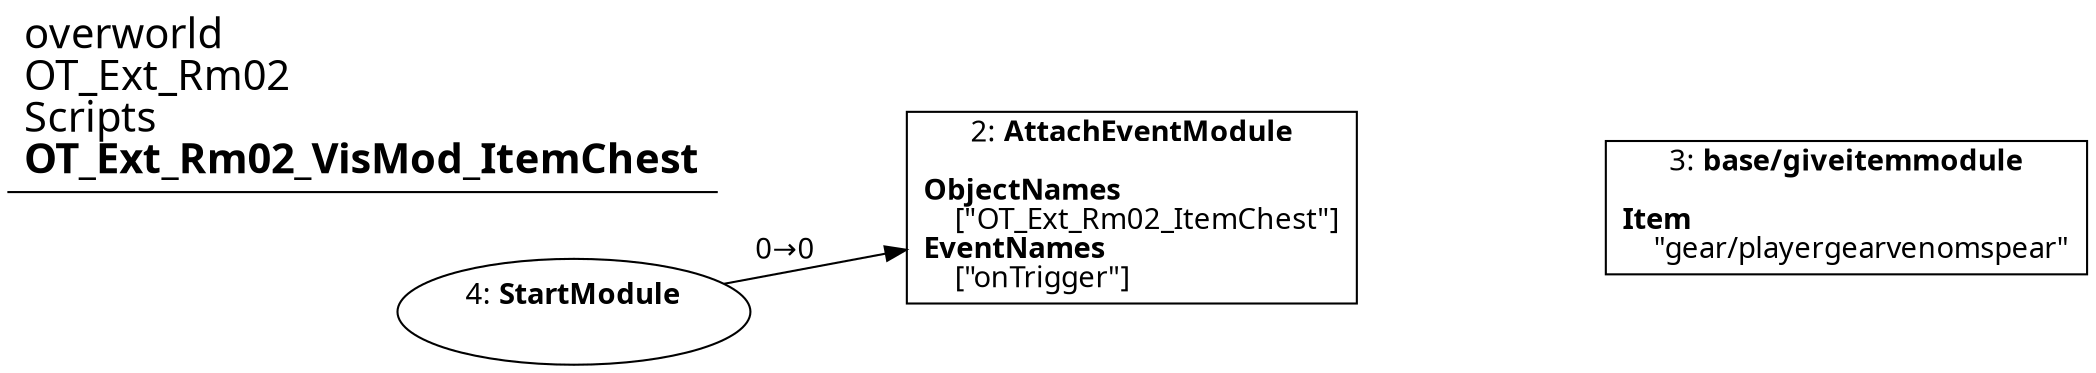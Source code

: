 digraph {
    layout = fdp;
    overlap = prism;
    sep = "+16";
    splines = spline;

    node [ shape = box ];

    graph [ fontname = "Segoe UI" ];
    node [ fontname = "Segoe UI" ];
    edge [ fontname = "Segoe UI" ];

    2 [ label = <2: <b>AttachEventModule</b><br/><br/><b>ObjectNames</b><br align="left"/>    [&quot;OT_Ext_Rm02_ItemChest&quot;]<br align="left"/><b>EventNames</b><br align="left"/>    [&quot;onTrigger&quot;]<br align="left"/>> ];
    2 [ pos = "0.246,-0.319!" ];

    3 [ label = <3: <b>base/giveitemmodule</b><br/><br/><b>Item</b><br align="left"/>    &quot;gear/playergearvenomspear&quot;<br align="left"/>> ];
    3 [ pos = "0.47700003,-0.319!" ];

    4 [ label = <4: <b>StartModule</b><br/><br/>> ];
    4 [ shape = oval ]
    4 [ pos = "0.032,-0.319!" ];
    4 -> 2 [ label = "0→0" ];

    title [ pos = "0.031000001,-0.31800002!" ];
    title [ shape = underline ];
    title [ label = <<font point-size="20">overworld<br align="left"/>OT_Ext_Rm02<br align="left"/>Scripts<br align="left"/><b>OT_Ext_Rm02_VisMod_ItemChest</b><br align="left"/></font>> ];
}
